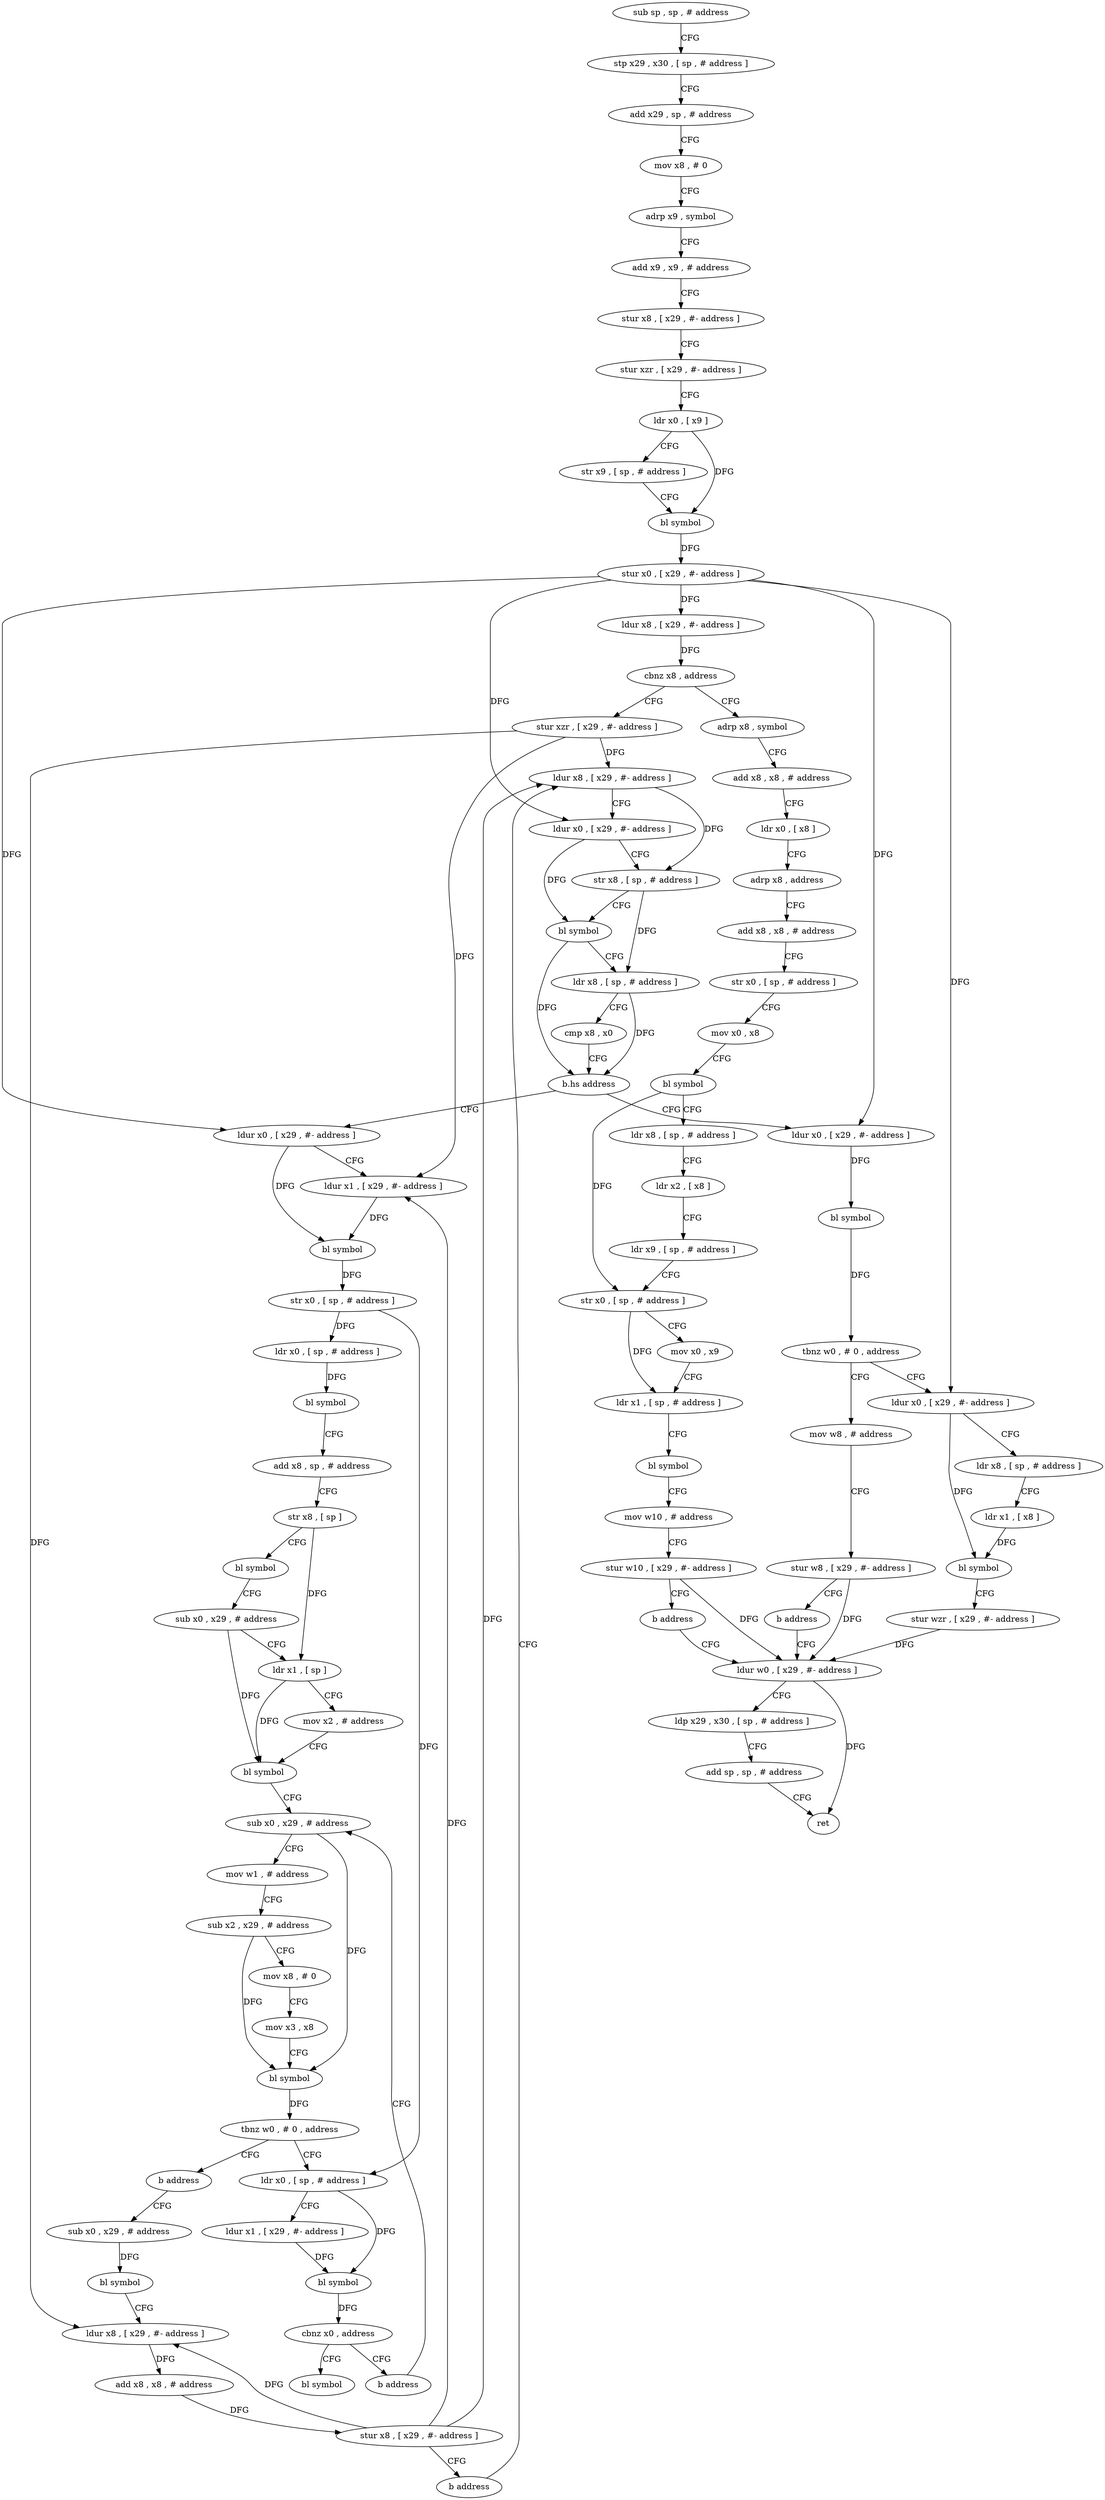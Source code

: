 digraph "func" {
"4218368" [label = "sub sp , sp , # address" ]
"4218372" [label = "stp x29 , x30 , [ sp , # address ]" ]
"4218376" [label = "add x29 , sp , # address" ]
"4218380" [label = "mov x8 , # 0" ]
"4218384" [label = "adrp x9 , symbol" ]
"4218388" [label = "add x9 , x9 , # address" ]
"4218392" [label = "stur x8 , [ x29 , #- address ]" ]
"4218396" [label = "stur xzr , [ x29 , #- address ]" ]
"4218400" [label = "ldr x0 , [ x9 ]" ]
"4218404" [label = "str x9 , [ sp , # address ]" ]
"4218408" [label = "bl symbol" ]
"4218412" [label = "stur x0 , [ x29 , #- address ]" ]
"4218416" [label = "ldur x8 , [ x29 , #- address ]" ]
"4218420" [label = "cbnz x8 , address" ]
"4218496" [label = "stur xzr , [ x29 , #- address ]" ]
"4218424" [label = "adrp x8 , symbol" ]
"4218500" [label = "ldur x8 , [ x29 , #- address ]" ]
"4218428" [label = "add x8 , x8 , # address" ]
"4218432" [label = "ldr x0 , [ x8 ]" ]
"4218436" [label = "adrp x8 , address" ]
"4218440" [label = "add x8 , x8 , # address" ]
"4218444" [label = "str x0 , [ sp , # address ]" ]
"4218448" [label = "mov x0 , x8" ]
"4218452" [label = "bl symbol" ]
"4218456" [label = "ldr x8 , [ sp , # address ]" ]
"4218460" [label = "ldr x2 , [ x8 ]" ]
"4218464" [label = "ldr x9 , [ sp , # address ]" ]
"4218468" [label = "str x0 , [ sp , # address ]" ]
"4218472" [label = "mov x0 , x9" ]
"4218476" [label = "ldr x1 , [ sp , # address ]" ]
"4218480" [label = "bl symbol" ]
"4218484" [label = "mov w10 , # address" ]
"4218488" [label = "stur w10 , [ x29 , #- address ]" ]
"4218492" [label = "b address" ]
"4218704" [label = "ldur w0 , [ x29 , #- address ]" ]
"4218660" [label = "ldur x0 , [ x29 , #- address ]" ]
"4218664" [label = "bl symbol" ]
"4218668" [label = "tbnz w0 , # 0 , address" ]
"4218684" [label = "ldur x0 , [ x29 , #- address ]" ]
"4218672" [label = "mov w8 , # address" ]
"4218528" [label = "ldur x0 , [ x29 , #- address ]" ]
"4218532" [label = "ldur x1 , [ x29 , #- address ]" ]
"4218536" [label = "bl symbol" ]
"4218540" [label = "str x0 , [ sp , # address ]" ]
"4218544" [label = "ldr x0 , [ sp , # address ]" ]
"4218548" [label = "bl symbol" ]
"4218552" [label = "add x8 , sp , # address" ]
"4218556" [label = "str x8 , [ sp ]" ]
"4218560" [label = "bl symbol" ]
"4218564" [label = "sub x0 , x29 , # address" ]
"4218568" [label = "ldr x1 , [ sp ]" ]
"4218572" [label = "mov x2 , # address" ]
"4218576" [label = "bl symbol" ]
"4218580" [label = "sub x0 , x29 , # address" ]
"4218708" [label = "ldp x29 , x30 , [ sp , # address ]" ]
"4218712" [label = "add sp , sp , # address" ]
"4218716" [label = "ret" ]
"4218688" [label = "ldr x8 , [ sp , # address ]" ]
"4218692" [label = "ldr x1 , [ x8 ]" ]
"4218696" [label = "bl symbol" ]
"4218700" [label = "stur wzr , [ x29 , #- address ]" ]
"4218676" [label = "stur w8 , [ x29 , #- address ]" ]
"4218680" [label = "b address" ]
"4218612" [label = "ldr x0 , [ sp , # address ]" ]
"4218616" [label = "ldur x1 , [ x29 , #- address ]" ]
"4218620" [label = "bl symbol" ]
"4218624" [label = "cbnz x0 , address" ]
"4218632" [label = "b address" ]
"4218628" [label = "bl symbol" ]
"4218608" [label = "b address" ]
"4218636" [label = "sub x0 , x29 , # address" ]
"4218640" [label = "bl symbol" ]
"4218644" [label = "ldur x8 , [ x29 , #- address ]" ]
"4218648" [label = "add x8 , x8 , # address" ]
"4218652" [label = "stur x8 , [ x29 , #- address ]" ]
"4218656" [label = "b address" ]
"4218584" [label = "mov w1 , # address" ]
"4218588" [label = "sub x2 , x29 , # address" ]
"4218592" [label = "mov x8 , # 0" ]
"4218596" [label = "mov x3 , x8" ]
"4218600" [label = "bl symbol" ]
"4218604" [label = "tbnz w0 , # 0 , address" ]
"4218504" [label = "ldur x0 , [ x29 , #- address ]" ]
"4218508" [label = "str x8 , [ sp , # address ]" ]
"4218512" [label = "bl symbol" ]
"4218516" [label = "ldr x8 , [ sp , # address ]" ]
"4218520" [label = "cmp x8 , x0" ]
"4218524" [label = "b.hs address" ]
"4218368" -> "4218372" [ label = "CFG" ]
"4218372" -> "4218376" [ label = "CFG" ]
"4218376" -> "4218380" [ label = "CFG" ]
"4218380" -> "4218384" [ label = "CFG" ]
"4218384" -> "4218388" [ label = "CFG" ]
"4218388" -> "4218392" [ label = "CFG" ]
"4218392" -> "4218396" [ label = "CFG" ]
"4218396" -> "4218400" [ label = "CFG" ]
"4218400" -> "4218404" [ label = "CFG" ]
"4218400" -> "4218408" [ label = "DFG" ]
"4218404" -> "4218408" [ label = "CFG" ]
"4218408" -> "4218412" [ label = "DFG" ]
"4218412" -> "4218416" [ label = "DFG" ]
"4218412" -> "4218504" [ label = "DFG" ]
"4218412" -> "4218660" [ label = "DFG" ]
"4218412" -> "4218528" [ label = "DFG" ]
"4218412" -> "4218684" [ label = "DFG" ]
"4218416" -> "4218420" [ label = "DFG" ]
"4218420" -> "4218496" [ label = "CFG" ]
"4218420" -> "4218424" [ label = "CFG" ]
"4218496" -> "4218500" [ label = "DFG" ]
"4218496" -> "4218532" [ label = "DFG" ]
"4218496" -> "4218644" [ label = "DFG" ]
"4218424" -> "4218428" [ label = "CFG" ]
"4218500" -> "4218504" [ label = "CFG" ]
"4218500" -> "4218508" [ label = "DFG" ]
"4218428" -> "4218432" [ label = "CFG" ]
"4218432" -> "4218436" [ label = "CFG" ]
"4218436" -> "4218440" [ label = "CFG" ]
"4218440" -> "4218444" [ label = "CFG" ]
"4218444" -> "4218448" [ label = "CFG" ]
"4218448" -> "4218452" [ label = "CFG" ]
"4218452" -> "4218456" [ label = "CFG" ]
"4218452" -> "4218468" [ label = "DFG" ]
"4218456" -> "4218460" [ label = "CFG" ]
"4218460" -> "4218464" [ label = "CFG" ]
"4218464" -> "4218468" [ label = "CFG" ]
"4218468" -> "4218472" [ label = "CFG" ]
"4218468" -> "4218476" [ label = "DFG" ]
"4218472" -> "4218476" [ label = "CFG" ]
"4218476" -> "4218480" [ label = "CFG" ]
"4218480" -> "4218484" [ label = "CFG" ]
"4218484" -> "4218488" [ label = "CFG" ]
"4218488" -> "4218492" [ label = "CFG" ]
"4218488" -> "4218704" [ label = "DFG" ]
"4218492" -> "4218704" [ label = "CFG" ]
"4218704" -> "4218708" [ label = "CFG" ]
"4218704" -> "4218716" [ label = "DFG" ]
"4218660" -> "4218664" [ label = "DFG" ]
"4218664" -> "4218668" [ label = "DFG" ]
"4218668" -> "4218684" [ label = "CFG" ]
"4218668" -> "4218672" [ label = "CFG" ]
"4218684" -> "4218688" [ label = "CFG" ]
"4218684" -> "4218696" [ label = "DFG" ]
"4218672" -> "4218676" [ label = "CFG" ]
"4218528" -> "4218532" [ label = "CFG" ]
"4218528" -> "4218536" [ label = "DFG" ]
"4218532" -> "4218536" [ label = "DFG" ]
"4218536" -> "4218540" [ label = "DFG" ]
"4218540" -> "4218544" [ label = "DFG" ]
"4218540" -> "4218612" [ label = "DFG" ]
"4218544" -> "4218548" [ label = "DFG" ]
"4218548" -> "4218552" [ label = "CFG" ]
"4218552" -> "4218556" [ label = "CFG" ]
"4218556" -> "4218560" [ label = "CFG" ]
"4218556" -> "4218568" [ label = "DFG" ]
"4218560" -> "4218564" [ label = "CFG" ]
"4218564" -> "4218568" [ label = "CFG" ]
"4218564" -> "4218576" [ label = "DFG" ]
"4218568" -> "4218572" [ label = "CFG" ]
"4218568" -> "4218576" [ label = "DFG" ]
"4218572" -> "4218576" [ label = "CFG" ]
"4218576" -> "4218580" [ label = "CFG" ]
"4218580" -> "4218584" [ label = "CFG" ]
"4218580" -> "4218600" [ label = "DFG" ]
"4218708" -> "4218712" [ label = "CFG" ]
"4218712" -> "4218716" [ label = "CFG" ]
"4218688" -> "4218692" [ label = "CFG" ]
"4218692" -> "4218696" [ label = "DFG" ]
"4218696" -> "4218700" [ label = "CFG" ]
"4218700" -> "4218704" [ label = "DFG" ]
"4218676" -> "4218680" [ label = "CFG" ]
"4218676" -> "4218704" [ label = "DFG" ]
"4218680" -> "4218704" [ label = "CFG" ]
"4218612" -> "4218616" [ label = "CFG" ]
"4218612" -> "4218620" [ label = "DFG" ]
"4218616" -> "4218620" [ label = "DFG" ]
"4218620" -> "4218624" [ label = "DFG" ]
"4218624" -> "4218632" [ label = "CFG" ]
"4218624" -> "4218628" [ label = "CFG" ]
"4218632" -> "4218580" [ label = "CFG" ]
"4218608" -> "4218636" [ label = "CFG" ]
"4218636" -> "4218640" [ label = "DFG" ]
"4218640" -> "4218644" [ label = "CFG" ]
"4218644" -> "4218648" [ label = "DFG" ]
"4218648" -> "4218652" [ label = "DFG" ]
"4218652" -> "4218656" [ label = "CFG" ]
"4218652" -> "4218500" [ label = "DFG" ]
"4218652" -> "4218532" [ label = "DFG" ]
"4218652" -> "4218644" [ label = "DFG" ]
"4218656" -> "4218500" [ label = "CFG" ]
"4218584" -> "4218588" [ label = "CFG" ]
"4218588" -> "4218592" [ label = "CFG" ]
"4218588" -> "4218600" [ label = "DFG" ]
"4218592" -> "4218596" [ label = "CFG" ]
"4218596" -> "4218600" [ label = "CFG" ]
"4218600" -> "4218604" [ label = "DFG" ]
"4218604" -> "4218612" [ label = "CFG" ]
"4218604" -> "4218608" [ label = "CFG" ]
"4218504" -> "4218508" [ label = "CFG" ]
"4218504" -> "4218512" [ label = "DFG" ]
"4218508" -> "4218512" [ label = "CFG" ]
"4218508" -> "4218516" [ label = "DFG" ]
"4218512" -> "4218516" [ label = "CFG" ]
"4218512" -> "4218524" [ label = "DFG" ]
"4218516" -> "4218520" [ label = "CFG" ]
"4218516" -> "4218524" [ label = "DFG" ]
"4218520" -> "4218524" [ label = "CFG" ]
"4218524" -> "4218660" [ label = "CFG" ]
"4218524" -> "4218528" [ label = "CFG" ]
}
